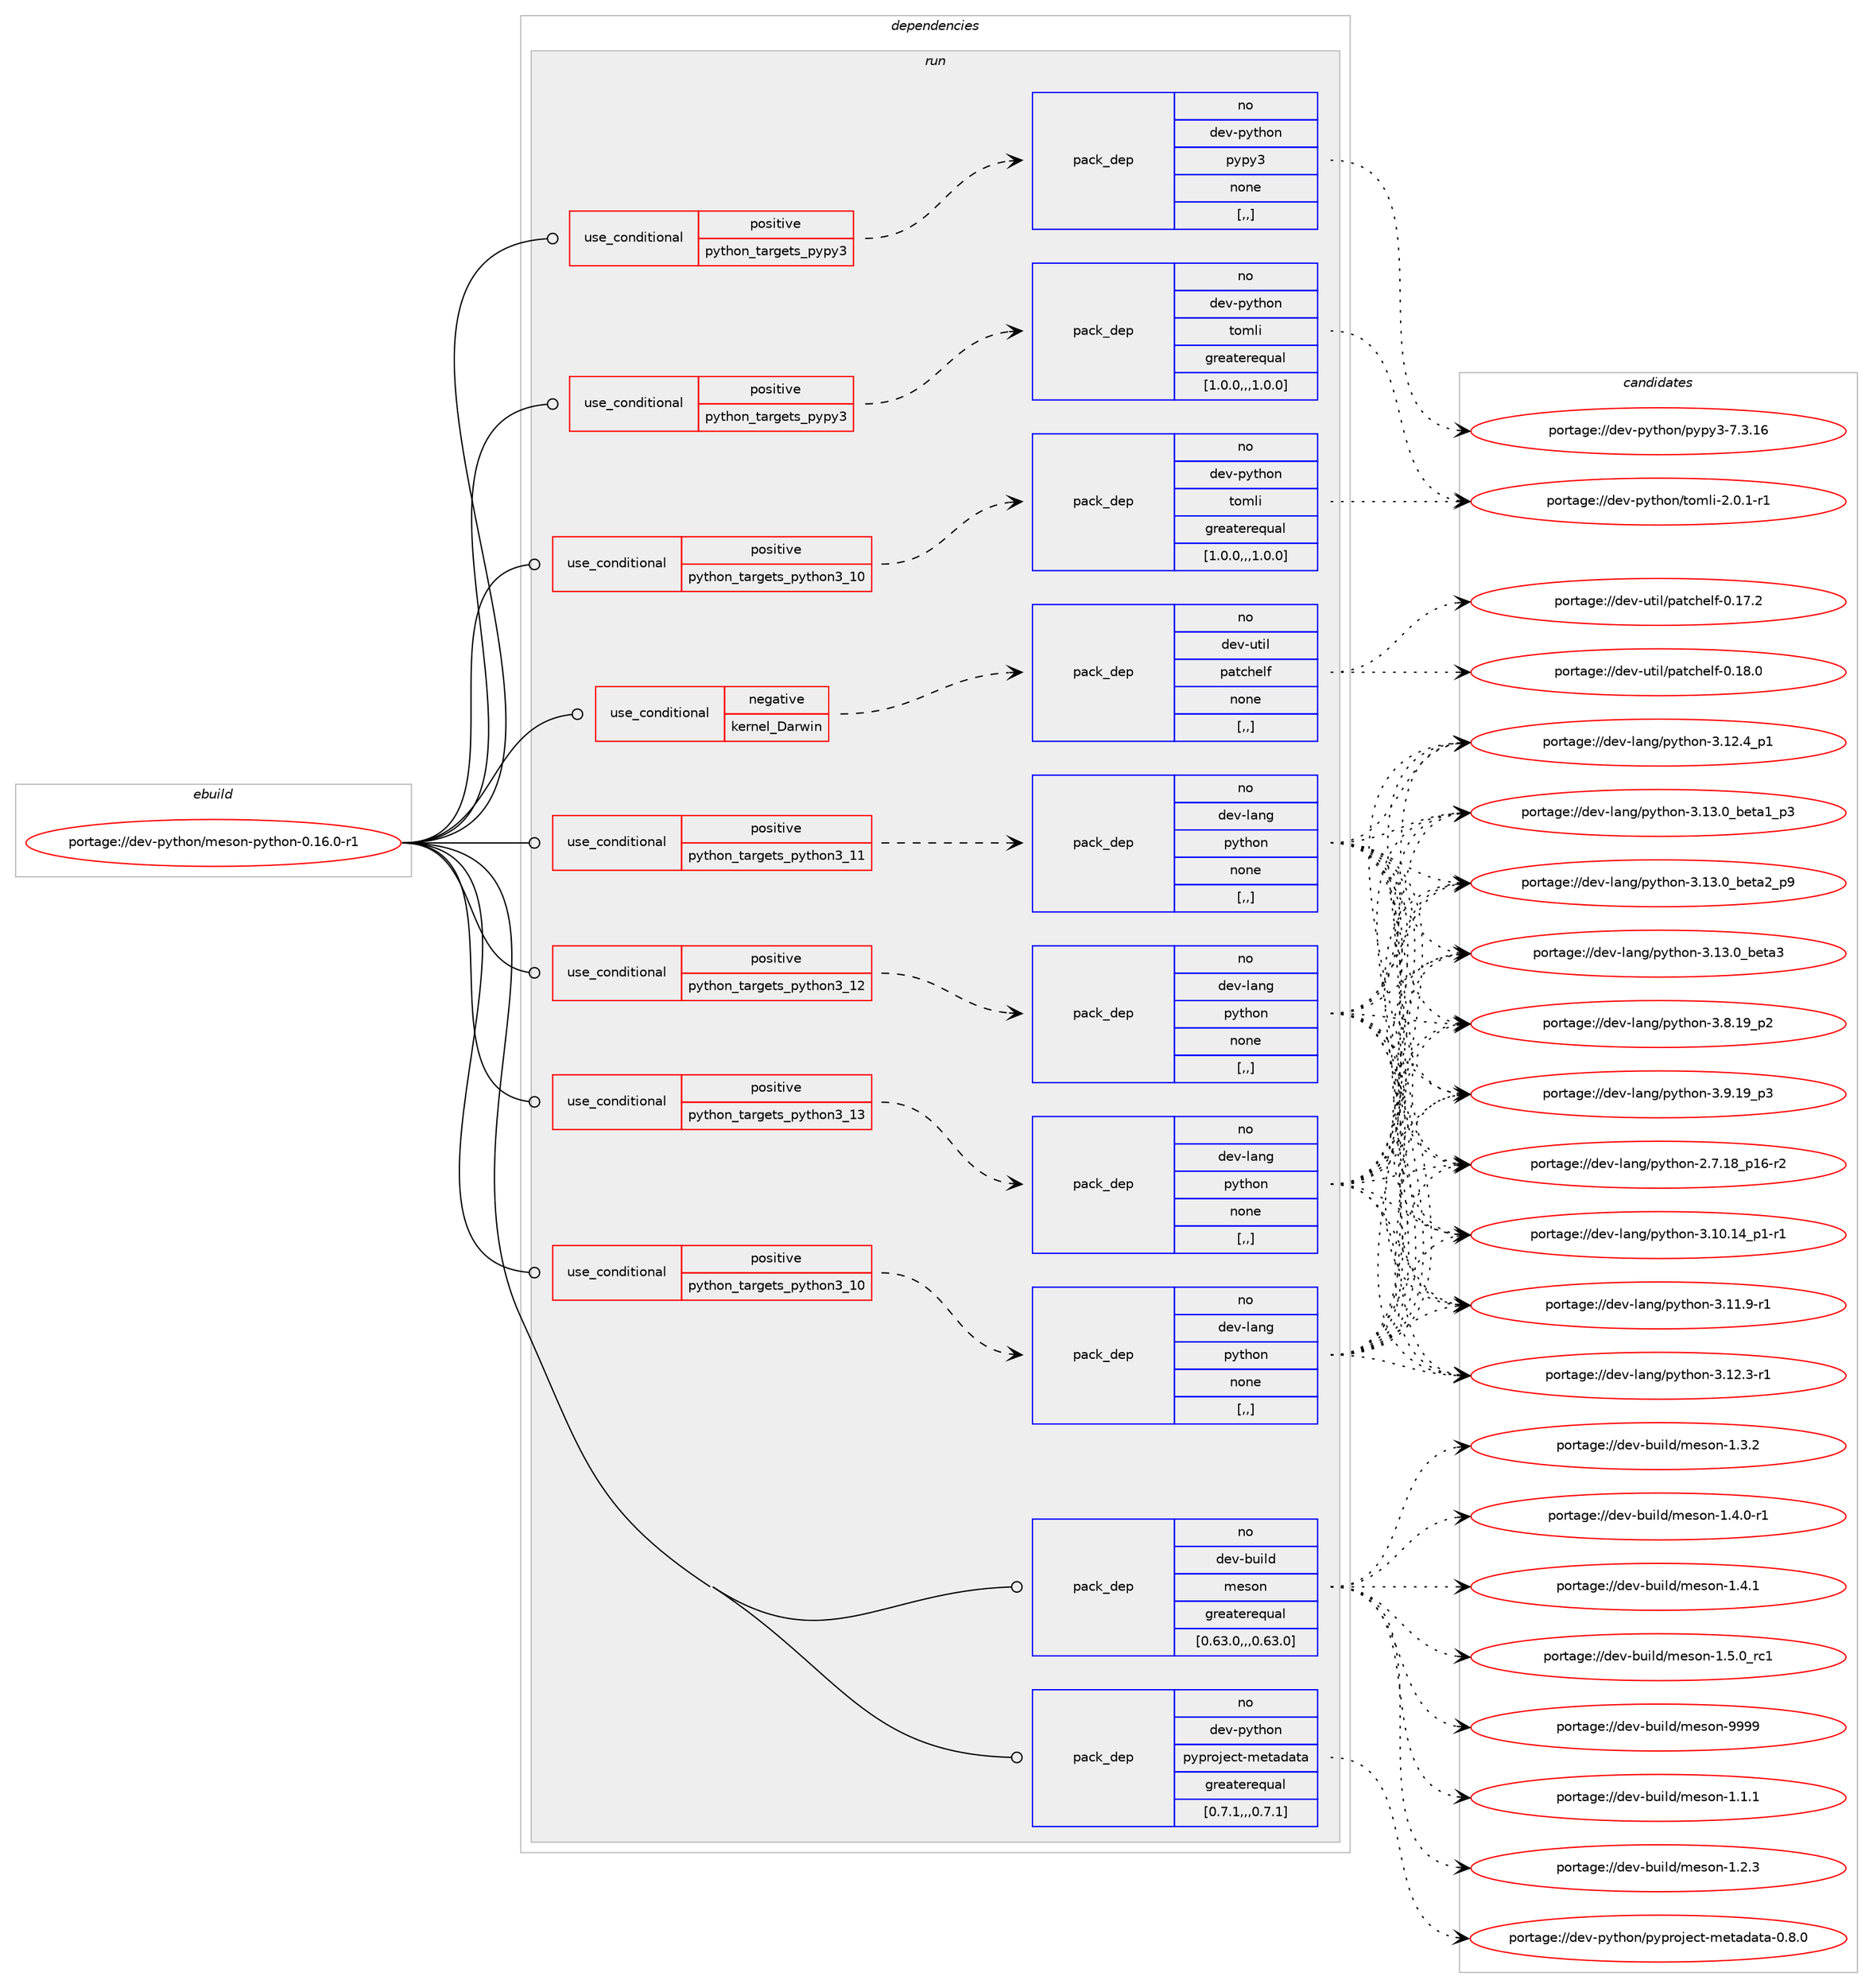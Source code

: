 digraph prolog {

# *************
# Graph options
# *************

newrank=true;
concentrate=true;
compound=true;
graph [rankdir=LR,fontname=Helvetica,fontsize=10,ranksep=1.5];#, ranksep=2.5, nodesep=0.2];
edge  [arrowhead=vee];
node  [fontname=Helvetica,fontsize=10];

# **********
# The ebuild
# **********

subgraph cluster_leftcol {
color=gray;
rank=same;
label=<<i>ebuild</i>>;
id [label="portage://dev-python/meson-python-0.16.0-r1", color=red, width=4, href="../dev-python/meson-python-0.16.0-r1.svg"];
}

# ****************
# The dependencies
# ****************

subgraph cluster_midcol {
color=gray;
label=<<i>dependencies</i>>;
subgraph cluster_compile {
fillcolor="#eeeeee";
style=filled;
label=<<i>compile</i>>;
}
subgraph cluster_compileandrun {
fillcolor="#eeeeee";
style=filled;
label=<<i>compile and run</i>>;
}
subgraph cluster_run {
fillcolor="#eeeeee";
style=filled;
label=<<i>run</i>>;
subgraph cond33849 {
dependency147783 [label=<<TABLE BORDER="0" CELLBORDER="1" CELLSPACING="0" CELLPADDING="4"><TR><TD ROWSPAN="3" CELLPADDING="10">use_conditional</TD></TR><TR><TD>negative</TD></TR><TR><TD>kernel_Darwin</TD></TR></TABLE>>, shape=none, color=red];
subgraph pack112719 {
dependency147784 [label=<<TABLE BORDER="0" CELLBORDER="1" CELLSPACING="0" CELLPADDING="4" WIDTH="220"><TR><TD ROWSPAN="6" CELLPADDING="30">pack_dep</TD></TR><TR><TD WIDTH="110">no</TD></TR><TR><TD>dev-util</TD></TR><TR><TD>patchelf</TD></TR><TR><TD>none</TD></TR><TR><TD>[,,]</TD></TR></TABLE>>, shape=none, color=blue];
}
dependency147783:e -> dependency147784:w [weight=20,style="dashed",arrowhead="vee"];
}
id:e -> dependency147783:w [weight=20,style="solid",arrowhead="odot"];
subgraph cond33850 {
dependency147785 [label=<<TABLE BORDER="0" CELLBORDER="1" CELLSPACING="0" CELLPADDING="4"><TR><TD ROWSPAN="3" CELLPADDING="10">use_conditional</TD></TR><TR><TD>positive</TD></TR><TR><TD>python_targets_pypy3</TD></TR></TABLE>>, shape=none, color=red];
subgraph pack112720 {
dependency147786 [label=<<TABLE BORDER="0" CELLBORDER="1" CELLSPACING="0" CELLPADDING="4" WIDTH="220"><TR><TD ROWSPAN="6" CELLPADDING="30">pack_dep</TD></TR><TR><TD WIDTH="110">no</TD></TR><TR><TD>dev-python</TD></TR><TR><TD>pypy3</TD></TR><TR><TD>none</TD></TR><TR><TD>[,,]</TD></TR></TABLE>>, shape=none, color=blue];
}
dependency147785:e -> dependency147786:w [weight=20,style="dashed",arrowhead="vee"];
}
id:e -> dependency147785:w [weight=20,style="solid",arrowhead="odot"];
subgraph cond33851 {
dependency147787 [label=<<TABLE BORDER="0" CELLBORDER="1" CELLSPACING="0" CELLPADDING="4"><TR><TD ROWSPAN="3" CELLPADDING="10">use_conditional</TD></TR><TR><TD>positive</TD></TR><TR><TD>python_targets_pypy3</TD></TR></TABLE>>, shape=none, color=red];
subgraph pack112721 {
dependency147788 [label=<<TABLE BORDER="0" CELLBORDER="1" CELLSPACING="0" CELLPADDING="4" WIDTH="220"><TR><TD ROWSPAN="6" CELLPADDING="30">pack_dep</TD></TR><TR><TD WIDTH="110">no</TD></TR><TR><TD>dev-python</TD></TR><TR><TD>tomli</TD></TR><TR><TD>greaterequal</TD></TR><TR><TD>[1.0.0,,,1.0.0]</TD></TR></TABLE>>, shape=none, color=blue];
}
dependency147787:e -> dependency147788:w [weight=20,style="dashed",arrowhead="vee"];
}
id:e -> dependency147787:w [weight=20,style="solid",arrowhead="odot"];
subgraph cond33852 {
dependency147789 [label=<<TABLE BORDER="0" CELLBORDER="1" CELLSPACING="0" CELLPADDING="4"><TR><TD ROWSPAN="3" CELLPADDING="10">use_conditional</TD></TR><TR><TD>positive</TD></TR><TR><TD>python_targets_python3_10</TD></TR></TABLE>>, shape=none, color=red];
subgraph pack112722 {
dependency147790 [label=<<TABLE BORDER="0" CELLBORDER="1" CELLSPACING="0" CELLPADDING="4" WIDTH="220"><TR><TD ROWSPAN="6" CELLPADDING="30">pack_dep</TD></TR><TR><TD WIDTH="110">no</TD></TR><TR><TD>dev-lang</TD></TR><TR><TD>python</TD></TR><TR><TD>none</TD></TR><TR><TD>[,,]</TD></TR></TABLE>>, shape=none, color=blue];
}
dependency147789:e -> dependency147790:w [weight=20,style="dashed",arrowhead="vee"];
}
id:e -> dependency147789:w [weight=20,style="solid",arrowhead="odot"];
subgraph cond33853 {
dependency147791 [label=<<TABLE BORDER="0" CELLBORDER="1" CELLSPACING="0" CELLPADDING="4"><TR><TD ROWSPAN="3" CELLPADDING="10">use_conditional</TD></TR><TR><TD>positive</TD></TR><TR><TD>python_targets_python3_10</TD></TR></TABLE>>, shape=none, color=red];
subgraph pack112723 {
dependency147792 [label=<<TABLE BORDER="0" CELLBORDER="1" CELLSPACING="0" CELLPADDING="4" WIDTH="220"><TR><TD ROWSPAN="6" CELLPADDING="30">pack_dep</TD></TR><TR><TD WIDTH="110">no</TD></TR><TR><TD>dev-python</TD></TR><TR><TD>tomli</TD></TR><TR><TD>greaterequal</TD></TR><TR><TD>[1.0.0,,,1.0.0]</TD></TR></TABLE>>, shape=none, color=blue];
}
dependency147791:e -> dependency147792:w [weight=20,style="dashed",arrowhead="vee"];
}
id:e -> dependency147791:w [weight=20,style="solid",arrowhead="odot"];
subgraph cond33854 {
dependency147793 [label=<<TABLE BORDER="0" CELLBORDER="1" CELLSPACING="0" CELLPADDING="4"><TR><TD ROWSPAN="3" CELLPADDING="10">use_conditional</TD></TR><TR><TD>positive</TD></TR><TR><TD>python_targets_python3_11</TD></TR></TABLE>>, shape=none, color=red];
subgraph pack112724 {
dependency147794 [label=<<TABLE BORDER="0" CELLBORDER="1" CELLSPACING="0" CELLPADDING="4" WIDTH="220"><TR><TD ROWSPAN="6" CELLPADDING="30">pack_dep</TD></TR><TR><TD WIDTH="110">no</TD></TR><TR><TD>dev-lang</TD></TR><TR><TD>python</TD></TR><TR><TD>none</TD></TR><TR><TD>[,,]</TD></TR></TABLE>>, shape=none, color=blue];
}
dependency147793:e -> dependency147794:w [weight=20,style="dashed",arrowhead="vee"];
}
id:e -> dependency147793:w [weight=20,style="solid",arrowhead="odot"];
subgraph cond33855 {
dependency147795 [label=<<TABLE BORDER="0" CELLBORDER="1" CELLSPACING="0" CELLPADDING="4"><TR><TD ROWSPAN="3" CELLPADDING="10">use_conditional</TD></TR><TR><TD>positive</TD></TR><TR><TD>python_targets_python3_12</TD></TR></TABLE>>, shape=none, color=red];
subgraph pack112725 {
dependency147796 [label=<<TABLE BORDER="0" CELLBORDER="1" CELLSPACING="0" CELLPADDING="4" WIDTH="220"><TR><TD ROWSPAN="6" CELLPADDING="30">pack_dep</TD></TR><TR><TD WIDTH="110">no</TD></TR><TR><TD>dev-lang</TD></TR><TR><TD>python</TD></TR><TR><TD>none</TD></TR><TR><TD>[,,]</TD></TR></TABLE>>, shape=none, color=blue];
}
dependency147795:e -> dependency147796:w [weight=20,style="dashed",arrowhead="vee"];
}
id:e -> dependency147795:w [weight=20,style="solid",arrowhead="odot"];
subgraph cond33856 {
dependency147797 [label=<<TABLE BORDER="0" CELLBORDER="1" CELLSPACING="0" CELLPADDING="4"><TR><TD ROWSPAN="3" CELLPADDING="10">use_conditional</TD></TR><TR><TD>positive</TD></TR><TR><TD>python_targets_python3_13</TD></TR></TABLE>>, shape=none, color=red];
subgraph pack112726 {
dependency147798 [label=<<TABLE BORDER="0" CELLBORDER="1" CELLSPACING="0" CELLPADDING="4" WIDTH="220"><TR><TD ROWSPAN="6" CELLPADDING="30">pack_dep</TD></TR><TR><TD WIDTH="110">no</TD></TR><TR><TD>dev-lang</TD></TR><TR><TD>python</TD></TR><TR><TD>none</TD></TR><TR><TD>[,,]</TD></TR></TABLE>>, shape=none, color=blue];
}
dependency147797:e -> dependency147798:w [weight=20,style="dashed",arrowhead="vee"];
}
id:e -> dependency147797:w [weight=20,style="solid",arrowhead="odot"];
subgraph pack112727 {
dependency147799 [label=<<TABLE BORDER="0" CELLBORDER="1" CELLSPACING="0" CELLPADDING="4" WIDTH="220"><TR><TD ROWSPAN="6" CELLPADDING="30">pack_dep</TD></TR><TR><TD WIDTH="110">no</TD></TR><TR><TD>dev-build</TD></TR><TR><TD>meson</TD></TR><TR><TD>greaterequal</TD></TR><TR><TD>[0.63.0,,,0.63.0]</TD></TR></TABLE>>, shape=none, color=blue];
}
id:e -> dependency147799:w [weight=20,style="solid",arrowhead="odot"];
subgraph pack112728 {
dependency147800 [label=<<TABLE BORDER="0" CELLBORDER="1" CELLSPACING="0" CELLPADDING="4" WIDTH="220"><TR><TD ROWSPAN="6" CELLPADDING="30">pack_dep</TD></TR><TR><TD WIDTH="110">no</TD></TR><TR><TD>dev-python</TD></TR><TR><TD>pyproject-metadata</TD></TR><TR><TD>greaterequal</TD></TR><TR><TD>[0.7.1,,,0.7.1]</TD></TR></TABLE>>, shape=none, color=blue];
}
id:e -> dependency147800:w [weight=20,style="solid",arrowhead="odot"];
}
}

# **************
# The candidates
# **************

subgraph cluster_choices {
rank=same;
color=gray;
label=<<i>candidates</i>>;

subgraph choice112719 {
color=black;
nodesep=1;
choice1001011184511711610510847112971169910410110810245484649554650 [label="portage://dev-util/patchelf-0.17.2", color=red, width=4,href="../dev-util/patchelf-0.17.2.svg"];
choice1001011184511711610510847112971169910410110810245484649564648 [label="portage://dev-util/patchelf-0.18.0", color=red, width=4,href="../dev-util/patchelf-0.18.0.svg"];
dependency147784:e -> choice1001011184511711610510847112971169910410110810245484649554650:w [style=dotted,weight="100"];
dependency147784:e -> choice1001011184511711610510847112971169910410110810245484649564648:w [style=dotted,weight="100"];
}
subgraph choice112720 {
color=black;
nodesep=1;
choice10010111845112121116104111110471121211121215145554651464954 [label="portage://dev-python/pypy3-7.3.16", color=red, width=4,href="../dev-python/pypy3-7.3.16.svg"];
dependency147786:e -> choice10010111845112121116104111110471121211121215145554651464954:w [style=dotted,weight="100"];
}
subgraph choice112721 {
color=black;
nodesep=1;
choice10010111845112121116104111110471161111091081054550464846494511449 [label="portage://dev-python/tomli-2.0.1-r1", color=red, width=4,href="../dev-python/tomli-2.0.1-r1.svg"];
dependency147788:e -> choice10010111845112121116104111110471161111091081054550464846494511449:w [style=dotted,weight="100"];
}
subgraph choice112722 {
color=black;
nodesep=1;
choice100101118451089711010347112121116104111110455046554649569511249544511450 [label="portage://dev-lang/python-2.7.18_p16-r2", color=red, width=4,href="../dev-lang/python-2.7.18_p16-r2.svg"];
choice100101118451089711010347112121116104111110455146494846495295112494511449 [label="portage://dev-lang/python-3.10.14_p1-r1", color=red, width=4,href="../dev-lang/python-3.10.14_p1-r1.svg"];
choice100101118451089711010347112121116104111110455146494946574511449 [label="portage://dev-lang/python-3.11.9-r1", color=red, width=4,href="../dev-lang/python-3.11.9-r1.svg"];
choice100101118451089711010347112121116104111110455146495046514511449 [label="portage://dev-lang/python-3.12.3-r1", color=red, width=4,href="../dev-lang/python-3.12.3-r1.svg"];
choice100101118451089711010347112121116104111110455146495046529511249 [label="portage://dev-lang/python-3.12.4_p1", color=red, width=4,href="../dev-lang/python-3.12.4_p1.svg"];
choice10010111845108971101034711212111610411111045514649514648959810111697499511251 [label="portage://dev-lang/python-3.13.0_beta1_p3", color=red, width=4,href="../dev-lang/python-3.13.0_beta1_p3.svg"];
choice10010111845108971101034711212111610411111045514649514648959810111697509511257 [label="portage://dev-lang/python-3.13.0_beta2_p9", color=red, width=4,href="../dev-lang/python-3.13.0_beta2_p9.svg"];
choice1001011184510897110103471121211161041111104551464951464895981011169751 [label="portage://dev-lang/python-3.13.0_beta3", color=red, width=4,href="../dev-lang/python-3.13.0_beta3.svg"];
choice100101118451089711010347112121116104111110455146564649579511250 [label="portage://dev-lang/python-3.8.19_p2", color=red, width=4,href="../dev-lang/python-3.8.19_p2.svg"];
choice100101118451089711010347112121116104111110455146574649579511251 [label="portage://dev-lang/python-3.9.19_p3", color=red, width=4,href="../dev-lang/python-3.9.19_p3.svg"];
dependency147790:e -> choice100101118451089711010347112121116104111110455046554649569511249544511450:w [style=dotted,weight="100"];
dependency147790:e -> choice100101118451089711010347112121116104111110455146494846495295112494511449:w [style=dotted,weight="100"];
dependency147790:e -> choice100101118451089711010347112121116104111110455146494946574511449:w [style=dotted,weight="100"];
dependency147790:e -> choice100101118451089711010347112121116104111110455146495046514511449:w [style=dotted,weight="100"];
dependency147790:e -> choice100101118451089711010347112121116104111110455146495046529511249:w [style=dotted,weight="100"];
dependency147790:e -> choice10010111845108971101034711212111610411111045514649514648959810111697499511251:w [style=dotted,weight="100"];
dependency147790:e -> choice10010111845108971101034711212111610411111045514649514648959810111697509511257:w [style=dotted,weight="100"];
dependency147790:e -> choice1001011184510897110103471121211161041111104551464951464895981011169751:w [style=dotted,weight="100"];
dependency147790:e -> choice100101118451089711010347112121116104111110455146564649579511250:w [style=dotted,weight="100"];
dependency147790:e -> choice100101118451089711010347112121116104111110455146574649579511251:w [style=dotted,weight="100"];
}
subgraph choice112723 {
color=black;
nodesep=1;
choice10010111845112121116104111110471161111091081054550464846494511449 [label="portage://dev-python/tomli-2.0.1-r1", color=red, width=4,href="../dev-python/tomli-2.0.1-r1.svg"];
dependency147792:e -> choice10010111845112121116104111110471161111091081054550464846494511449:w [style=dotted,weight="100"];
}
subgraph choice112724 {
color=black;
nodesep=1;
choice100101118451089711010347112121116104111110455046554649569511249544511450 [label="portage://dev-lang/python-2.7.18_p16-r2", color=red, width=4,href="../dev-lang/python-2.7.18_p16-r2.svg"];
choice100101118451089711010347112121116104111110455146494846495295112494511449 [label="portage://dev-lang/python-3.10.14_p1-r1", color=red, width=4,href="../dev-lang/python-3.10.14_p1-r1.svg"];
choice100101118451089711010347112121116104111110455146494946574511449 [label="portage://dev-lang/python-3.11.9-r1", color=red, width=4,href="../dev-lang/python-3.11.9-r1.svg"];
choice100101118451089711010347112121116104111110455146495046514511449 [label="portage://dev-lang/python-3.12.3-r1", color=red, width=4,href="../dev-lang/python-3.12.3-r1.svg"];
choice100101118451089711010347112121116104111110455146495046529511249 [label="portage://dev-lang/python-3.12.4_p1", color=red, width=4,href="../dev-lang/python-3.12.4_p1.svg"];
choice10010111845108971101034711212111610411111045514649514648959810111697499511251 [label="portage://dev-lang/python-3.13.0_beta1_p3", color=red, width=4,href="../dev-lang/python-3.13.0_beta1_p3.svg"];
choice10010111845108971101034711212111610411111045514649514648959810111697509511257 [label="portage://dev-lang/python-3.13.0_beta2_p9", color=red, width=4,href="../dev-lang/python-3.13.0_beta2_p9.svg"];
choice1001011184510897110103471121211161041111104551464951464895981011169751 [label="portage://dev-lang/python-3.13.0_beta3", color=red, width=4,href="../dev-lang/python-3.13.0_beta3.svg"];
choice100101118451089711010347112121116104111110455146564649579511250 [label="portage://dev-lang/python-3.8.19_p2", color=red, width=4,href="../dev-lang/python-3.8.19_p2.svg"];
choice100101118451089711010347112121116104111110455146574649579511251 [label="portage://dev-lang/python-3.9.19_p3", color=red, width=4,href="../dev-lang/python-3.9.19_p3.svg"];
dependency147794:e -> choice100101118451089711010347112121116104111110455046554649569511249544511450:w [style=dotted,weight="100"];
dependency147794:e -> choice100101118451089711010347112121116104111110455146494846495295112494511449:w [style=dotted,weight="100"];
dependency147794:e -> choice100101118451089711010347112121116104111110455146494946574511449:w [style=dotted,weight="100"];
dependency147794:e -> choice100101118451089711010347112121116104111110455146495046514511449:w [style=dotted,weight="100"];
dependency147794:e -> choice100101118451089711010347112121116104111110455146495046529511249:w [style=dotted,weight="100"];
dependency147794:e -> choice10010111845108971101034711212111610411111045514649514648959810111697499511251:w [style=dotted,weight="100"];
dependency147794:e -> choice10010111845108971101034711212111610411111045514649514648959810111697509511257:w [style=dotted,weight="100"];
dependency147794:e -> choice1001011184510897110103471121211161041111104551464951464895981011169751:w [style=dotted,weight="100"];
dependency147794:e -> choice100101118451089711010347112121116104111110455146564649579511250:w [style=dotted,weight="100"];
dependency147794:e -> choice100101118451089711010347112121116104111110455146574649579511251:w [style=dotted,weight="100"];
}
subgraph choice112725 {
color=black;
nodesep=1;
choice100101118451089711010347112121116104111110455046554649569511249544511450 [label="portage://dev-lang/python-2.7.18_p16-r2", color=red, width=4,href="../dev-lang/python-2.7.18_p16-r2.svg"];
choice100101118451089711010347112121116104111110455146494846495295112494511449 [label="portage://dev-lang/python-3.10.14_p1-r1", color=red, width=4,href="../dev-lang/python-3.10.14_p1-r1.svg"];
choice100101118451089711010347112121116104111110455146494946574511449 [label="portage://dev-lang/python-3.11.9-r1", color=red, width=4,href="../dev-lang/python-3.11.9-r1.svg"];
choice100101118451089711010347112121116104111110455146495046514511449 [label="portage://dev-lang/python-3.12.3-r1", color=red, width=4,href="../dev-lang/python-3.12.3-r1.svg"];
choice100101118451089711010347112121116104111110455146495046529511249 [label="portage://dev-lang/python-3.12.4_p1", color=red, width=4,href="../dev-lang/python-3.12.4_p1.svg"];
choice10010111845108971101034711212111610411111045514649514648959810111697499511251 [label="portage://dev-lang/python-3.13.0_beta1_p3", color=red, width=4,href="../dev-lang/python-3.13.0_beta1_p3.svg"];
choice10010111845108971101034711212111610411111045514649514648959810111697509511257 [label="portage://dev-lang/python-3.13.0_beta2_p9", color=red, width=4,href="../dev-lang/python-3.13.0_beta2_p9.svg"];
choice1001011184510897110103471121211161041111104551464951464895981011169751 [label="portage://dev-lang/python-3.13.0_beta3", color=red, width=4,href="../dev-lang/python-3.13.0_beta3.svg"];
choice100101118451089711010347112121116104111110455146564649579511250 [label="portage://dev-lang/python-3.8.19_p2", color=red, width=4,href="../dev-lang/python-3.8.19_p2.svg"];
choice100101118451089711010347112121116104111110455146574649579511251 [label="portage://dev-lang/python-3.9.19_p3", color=red, width=4,href="../dev-lang/python-3.9.19_p3.svg"];
dependency147796:e -> choice100101118451089711010347112121116104111110455046554649569511249544511450:w [style=dotted,weight="100"];
dependency147796:e -> choice100101118451089711010347112121116104111110455146494846495295112494511449:w [style=dotted,weight="100"];
dependency147796:e -> choice100101118451089711010347112121116104111110455146494946574511449:w [style=dotted,weight="100"];
dependency147796:e -> choice100101118451089711010347112121116104111110455146495046514511449:w [style=dotted,weight="100"];
dependency147796:e -> choice100101118451089711010347112121116104111110455146495046529511249:w [style=dotted,weight="100"];
dependency147796:e -> choice10010111845108971101034711212111610411111045514649514648959810111697499511251:w [style=dotted,weight="100"];
dependency147796:e -> choice10010111845108971101034711212111610411111045514649514648959810111697509511257:w [style=dotted,weight="100"];
dependency147796:e -> choice1001011184510897110103471121211161041111104551464951464895981011169751:w [style=dotted,weight="100"];
dependency147796:e -> choice100101118451089711010347112121116104111110455146564649579511250:w [style=dotted,weight="100"];
dependency147796:e -> choice100101118451089711010347112121116104111110455146574649579511251:w [style=dotted,weight="100"];
}
subgraph choice112726 {
color=black;
nodesep=1;
choice100101118451089711010347112121116104111110455046554649569511249544511450 [label="portage://dev-lang/python-2.7.18_p16-r2", color=red, width=4,href="../dev-lang/python-2.7.18_p16-r2.svg"];
choice100101118451089711010347112121116104111110455146494846495295112494511449 [label="portage://dev-lang/python-3.10.14_p1-r1", color=red, width=4,href="../dev-lang/python-3.10.14_p1-r1.svg"];
choice100101118451089711010347112121116104111110455146494946574511449 [label="portage://dev-lang/python-3.11.9-r1", color=red, width=4,href="../dev-lang/python-3.11.9-r1.svg"];
choice100101118451089711010347112121116104111110455146495046514511449 [label="portage://dev-lang/python-3.12.3-r1", color=red, width=4,href="../dev-lang/python-3.12.3-r1.svg"];
choice100101118451089711010347112121116104111110455146495046529511249 [label="portage://dev-lang/python-3.12.4_p1", color=red, width=4,href="../dev-lang/python-3.12.4_p1.svg"];
choice10010111845108971101034711212111610411111045514649514648959810111697499511251 [label="portage://dev-lang/python-3.13.0_beta1_p3", color=red, width=4,href="../dev-lang/python-3.13.0_beta1_p3.svg"];
choice10010111845108971101034711212111610411111045514649514648959810111697509511257 [label="portage://dev-lang/python-3.13.0_beta2_p9", color=red, width=4,href="../dev-lang/python-3.13.0_beta2_p9.svg"];
choice1001011184510897110103471121211161041111104551464951464895981011169751 [label="portage://dev-lang/python-3.13.0_beta3", color=red, width=4,href="../dev-lang/python-3.13.0_beta3.svg"];
choice100101118451089711010347112121116104111110455146564649579511250 [label="portage://dev-lang/python-3.8.19_p2", color=red, width=4,href="../dev-lang/python-3.8.19_p2.svg"];
choice100101118451089711010347112121116104111110455146574649579511251 [label="portage://dev-lang/python-3.9.19_p3", color=red, width=4,href="../dev-lang/python-3.9.19_p3.svg"];
dependency147798:e -> choice100101118451089711010347112121116104111110455046554649569511249544511450:w [style=dotted,weight="100"];
dependency147798:e -> choice100101118451089711010347112121116104111110455146494846495295112494511449:w [style=dotted,weight="100"];
dependency147798:e -> choice100101118451089711010347112121116104111110455146494946574511449:w [style=dotted,weight="100"];
dependency147798:e -> choice100101118451089711010347112121116104111110455146495046514511449:w [style=dotted,weight="100"];
dependency147798:e -> choice100101118451089711010347112121116104111110455146495046529511249:w [style=dotted,weight="100"];
dependency147798:e -> choice10010111845108971101034711212111610411111045514649514648959810111697499511251:w [style=dotted,weight="100"];
dependency147798:e -> choice10010111845108971101034711212111610411111045514649514648959810111697509511257:w [style=dotted,weight="100"];
dependency147798:e -> choice1001011184510897110103471121211161041111104551464951464895981011169751:w [style=dotted,weight="100"];
dependency147798:e -> choice100101118451089711010347112121116104111110455146564649579511250:w [style=dotted,weight="100"];
dependency147798:e -> choice100101118451089711010347112121116104111110455146574649579511251:w [style=dotted,weight="100"];
}
subgraph choice112727 {
color=black;
nodesep=1;
choice100101118459811710510810047109101115111110454946494649 [label="portage://dev-build/meson-1.1.1", color=red, width=4,href="../dev-build/meson-1.1.1.svg"];
choice100101118459811710510810047109101115111110454946504651 [label="portage://dev-build/meson-1.2.3", color=red, width=4,href="../dev-build/meson-1.2.3.svg"];
choice100101118459811710510810047109101115111110454946514650 [label="portage://dev-build/meson-1.3.2", color=red, width=4,href="../dev-build/meson-1.3.2.svg"];
choice1001011184598117105108100471091011151111104549465246484511449 [label="portage://dev-build/meson-1.4.0-r1", color=red, width=4,href="../dev-build/meson-1.4.0-r1.svg"];
choice100101118459811710510810047109101115111110454946524649 [label="portage://dev-build/meson-1.4.1", color=red, width=4,href="../dev-build/meson-1.4.1.svg"];
choice100101118459811710510810047109101115111110454946534648951149949 [label="portage://dev-build/meson-1.5.0_rc1", color=red, width=4,href="../dev-build/meson-1.5.0_rc1.svg"];
choice1001011184598117105108100471091011151111104557575757 [label="portage://dev-build/meson-9999", color=red, width=4,href="../dev-build/meson-9999.svg"];
dependency147799:e -> choice100101118459811710510810047109101115111110454946494649:w [style=dotted,weight="100"];
dependency147799:e -> choice100101118459811710510810047109101115111110454946504651:w [style=dotted,weight="100"];
dependency147799:e -> choice100101118459811710510810047109101115111110454946514650:w [style=dotted,weight="100"];
dependency147799:e -> choice1001011184598117105108100471091011151111104549465246484511449:w [style=dotted,weight="100"];
dependency147799:e -> choice100101118459811710510810047109101115111110454946524649:w [style=dotted,weight="100"];
dependency147799:e -> choice100101118459811710510810047109101115111110454946534648951149949:w [style=dotted,weight="100"];
dependency147799:e -> choice1001011184598117105108100471091011151111104557575757:w [style=dotted,weight="100"];
}
subgraph choice112728 {
color=black;
nodesep=1;
choice10010111845112121116104111110471121211121141111061019911645109101116971009711697454846564648 [label="portage://dev-python/pyproject-metadata-0.8.0", color=red, width=4,href="../dev-python/pyproject-metadata-0.8.0.svg"];
dependency147800:e -> choice10010111845112121116104111110471121211121141111061019911645109101116971009711697454846564648:w [style=dotted,weight="100"];
}
}

}
